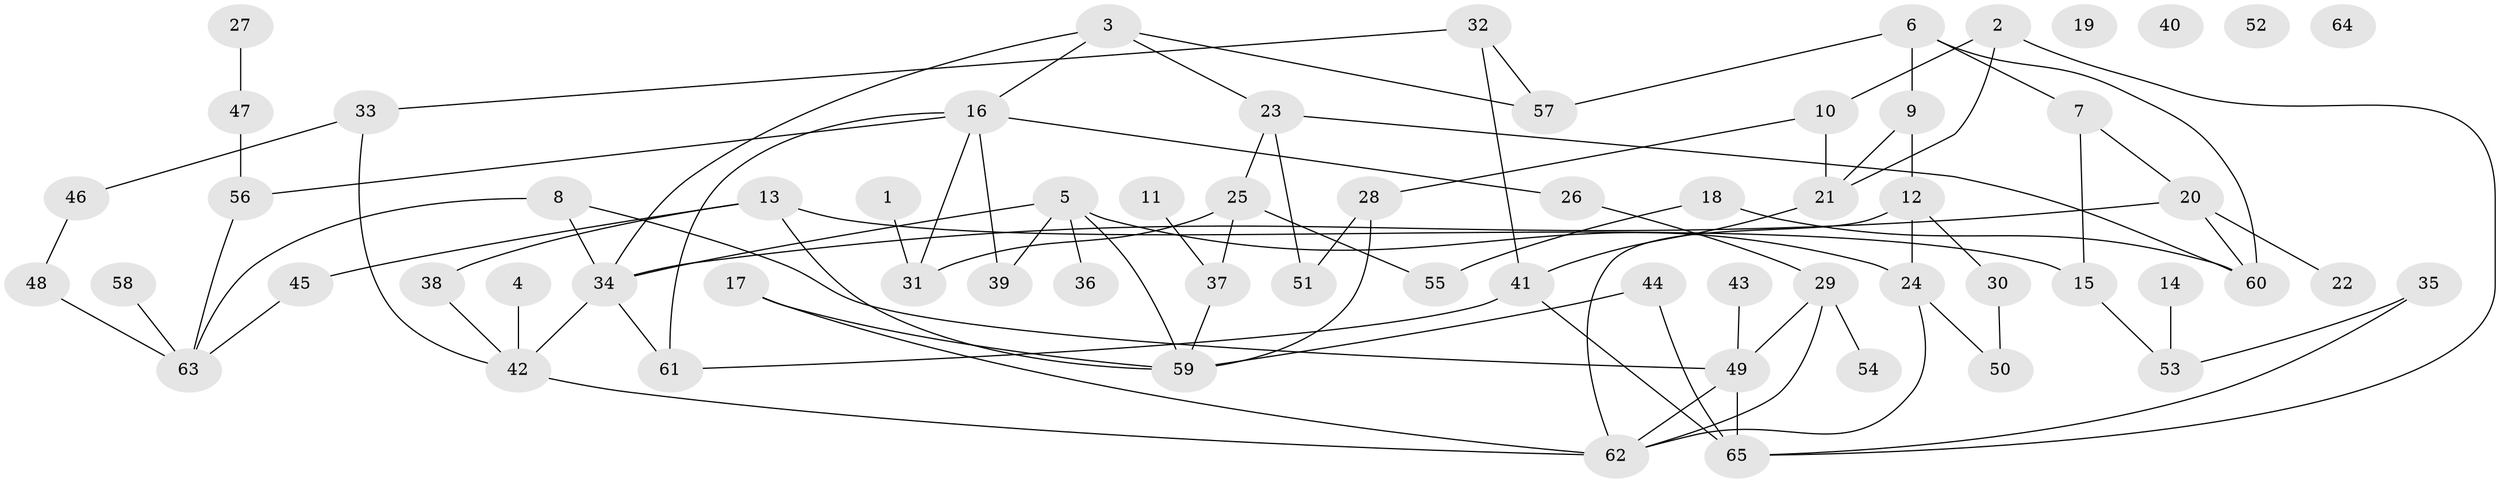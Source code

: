// Generated by graph-tools (version 1.1) at 2025/12/03/09/25 04:12:54]
// undirected, 65 vertices, 91 edges
graph export_dot {
graph [start="1"]
  node [color=gray90,style=filled];
  1;
  2;
  3;
  4;
  5;
  6;
  7;
  8;
  9;
  10;
  11;
  12;
  13;
  14;
  15;
  16;
  17;
  18;
  19;
  20;
  21;
  22;
  23;
  24;
  25;
  26;
  27;
  28;
  29;
  30;
  31;
  32;
  33;
  34;
  35;
  36;
  37;
  38;
  39;
  40;
  41;
  42;
  43;
  44;
  45;
  46;
  47;
  48;
  49;
  50;
  51;
  52;
  53;
  54;
  55;
  56;
  57;
  58;
  59;
  60;
  61;
  62;
  63;
  64;
  65;
  1 -- 31;
  2 -- 10;
  2 -- 21;
  2 -- 65;
  3 -- 16;
  3 -- 23;
  3 -- 34;
  3 -- 57;
  4 -- 42;
  5 -- 24;
  5 -- 34;
  5 -- 36;
  5 -- 39;
  5 -- 59;
  6 -- 7;
  6 -- 9;
  6 -- 57;
  6 -- 60;
  7 -- 15;
  7 -- 20;
  8 -- 34;
  8 -- 49;
  8 -- 63;
  9 -- 12;
  9 -- 21;
  10 -- 21;
  10 -- 28;
  11 -- 37;
  12 -- 24;
  12 -- 30;
  12 -- 62;
  13 -- 15;
  13 -- 38;
  13 -- 45;
  13 -- 59;
  14 -- 53;
  15 -- 53;
  16 -- 26;
  16 -- 31;
  16 -- 39;
  16 -- 56;
  16 -- 61;
  17 -- 59;
  17 -- 62;
  18 -- 55;
  18 -- 60;
  20 -- 22;
  20 -- 34;
  20 -- 60;
  21 -- 41;
  23 -- 25;
  23 -- 51;
  23 -- 60;
  24 -- 50;
  24 -- 62;
  25 -- 31;
  25 -- 37;
  25 -- 55;
  26 -- 29;
  27 -- 47;
  28 -- 51;
  28 -- 59;
  29 -- 49;
  29 -- 54;
  29 -- 62;
  30 -- 50;
  32 -- 33;
  32 -- 41;
  32 -- 57;
  33 -- 42;
  33 -- 46;
  34 -- 42;
  34 -- 61;
  35 -- 53;
  35 -- 65;
  37 -- 59;
  38 -- 42;
  41 -- 61;
  41 -- 65;
  42 -- 62;
  43 -- 49;
  44 -- 59;
  44 -- 65;
  45 -- 63;
  46 -- 48;
  47 -- 56;
  48 -- 63;
  49 -- 62;
  49 -- 65;
  56 -- 63;
  58 -- 63;
}
